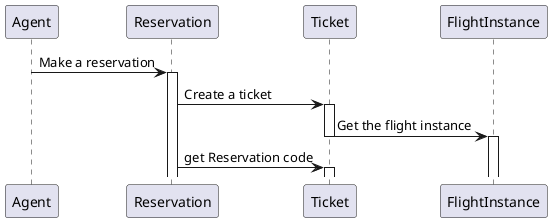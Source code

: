 @startuml

Agent -> Reservation: Make a reservation
activate Reservation

Reservation -> Ticket: Create a ticket
activate Ticket

Ticket -> FlightInstance: Get the flight instance
deactivate Ticket
activate FlightInstance

Reservation -> Ticket: get Reservation code
activate Ticket

@enduml
